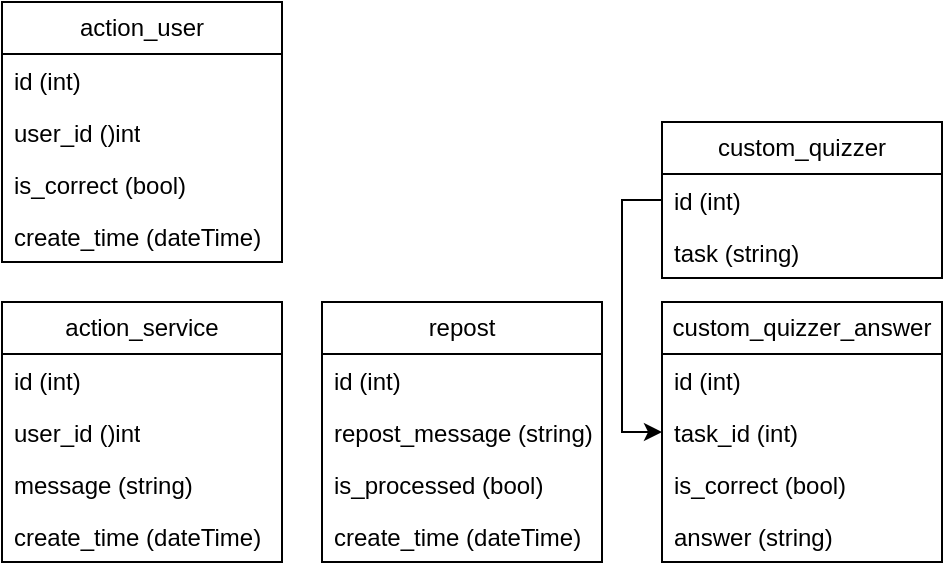 <mxfile version="21.2.9" type="device">
  <diagram name="Страница 1" id="CsEbnNUmv8aaN15BB28U">
    <mxGraphModel dx="1302" dy="691" grid="1" gridSize="10" guides="1" tooltips="1" connect="1" arrows="1" fold="1" page="1" pageScale="1" pageWidth="827" pageHeight="1169" math="0" shadow="0">
      <root>
        <mxCell id="0" />
        <mxCell id="1" parent="0" />
        <mxCell id="izmfi6VEvcqt_NlKXLVK-2" value="action_user" style="swimlane;fontStyle=0;childLayout=stackLayout;horizontal=1;startSize=26;fillColor=none;horizontalStack=0;resizeParent=1;resizeParentMax=0;resizeLast=0;collapsible=1;marginBottom=0;whiteSpace=wrap;html=1;" vertex="1" parent="1">
          <mxGeometry x="50" y="90" width="140" height="130" as="geometry" />
        </mxCell>
        <mxCell id="izmfi6VEvcqt_NlKXLVK-3" value="id (int)" style="text;strokeColor=none;fillColor=none;align=left;verticalAlign=top;spacingLeft=4;spacingRight=4;overflow=hidden;rotatable=0;points=[[0,0.5],[1,0.5]];portConstraint=eastwest;whiteSpace=wrap;html=1;" vertex="1" parent="izmfi6VEvcqt_NlKXLVK-2">
          <mxGeometry y="26" width="140" height="26" as="geometry" />
        </mxCell>
        <mxCell id="izmfi6VEvcqt_NlKXLVK-4" value="user_id ()int" style="text;strokeColor=none;fillColor=none;align=left;verticalAlign=top;spacingLeft=4;spacingRight=4;overflow=hidden;rotatable=0;points=[[0,0.5],[1,0.5]];portConstraint=eastwest;whiteSpace=wrap;html=1;" vertex="1" parent="izmfi6VEvcqt_NlKXLVK-2">
          <mxGeometry y="52" width="140" height="26" as="geometry" />
        </mxCell>
        <mxCell id="izmfi6VEvcqt_NlKXLVK-6" value="is_correct (bool)" style="text;strokeColor=none;fillColor=none;align=left;verticalAlign=top;spacingLeft=4;spacingRight=4;overflow=hidden;rotatable=0;points=[[0,0.5],[1,0.5]];portConstraint=eastwest;whiteSpace=wrap;html=1;" vertex="1" parent="izmfi6VEvcqt_NlKXLVK-2">
          <mxGeometry y="78" width="140" height="26" as="geometry" />
        </mxCell>
        <mxCell id="izmfi6VEvcqt_NlKXLVK-5" value="create_time (dateTime)" style="text;strokeColor=none;fillColor=none;align=left;verticalAlign=top;spacingLeft=4;spacingRight=4;overflow=hidden;rotatable=0;points=[[0,0.5],[1,0.5]];portConstraint=eastwest;whiteSpace=wrap;html=1;" vertex="1" parent="izmfi6VEvcqt_NlKXLVK-2">
          <mxGeometry y="104" width="140" height="26" as="geometry" />
        </mxCell>
        <mxCell id="izmfi6VEvcqt_NlKXLVK-7" value="action_service" style="swimlane;fontStyle=0;childLayout=stackLayout;horizontal=1;startSize=26;fillColor=none;horizontalStack=0;resizeParent=1;resizeParentMax=0;resizeLast=0;collapsible=1;marginBottom=0;whiteSpace=wrap;html=1;" vertex="1" parent="1">
          <mxGeometry x="50" y="240" width="140" height="130" as="geometry" />
        </mxCell>
        <mxCell id="izmfi6VEvcqt_NlKXLVK-8" value="id (int)" style="text;strokeColor=none;fillColor=none;align=left;verticalAlign=top;spacingLeft=4;spacingRight=4;overflow=hidden;rotatable=0;points=[[0,0.5],[1,0.5]];portConstraint=eastwest;whiteSpace=wrap;html=1;" vertex="1" parent="izmfi6VEvcqt_NlKXLVK-7">
          <mxGeometry y="26" width="140" height="26" as="geometry" />
        </mxCell>
        <mxCell id="izmfi6VEvcqt_NlKXLVK-9" value="user_id ()int" style="text;strokeColor=none;fillColor=none;align=left;verticalAlign=top;spacingLeft=4;spacingRight=4;overflow=hidden;rotatable=0;points=[[0,0.5],[1,0.5]];portConstraint=eastwest;whiteSpace=wrap;html=1;" vertex="1" parent="izmfi6VEvcqt_NlKXLVK-7">
          <mxGeometry y="52" width="140" height="26" as="geometry" />
        </mxCell>
        <mxCell id="izmfi6VEvcqt_NlKXLVK-10" value="message (string)" style="text;strokeColor=none;fillColor=none;align=left;verticalAlign=top;spacingLeft=4;spacingRight=4;overflow=hidden;rotatable=0;points=[[0,0.5],[1,0.5]];portConstraint=eastwest;whiteSpace=wrap;html=1;" vertex="1" parent="izmfi6VEvcqt_NlKXLVK-7">
          <mxGeometry y="78" width="140" height="26" as="geometry" />
        </mxCell>
        <mxCell id="izmfi6VEvcqt_NlKXLVK-11" value="create_time (dateTime)" style="text;strokeColor=none;fillColor=none;align=left;verticalAlign=top;spacingLeft=4;spacingRight=4;overflow=hidden;rotatable=0;points=[[0,0.5],[1,0.5]];portConstraint=eastwest;whiteSpace=wrap;html=1;" vertex="1" parent="izmfi6VEvcqt_NlKXLVK-7">
          <mxGeometry y="104" width="140" height="26" as="geometry" />
        </mxCell>
        <mxCell id="izmfi6VEvcqt_NlKXLVK-12" value="custom_quizzer" style="swimlane;fontStyle=0;childLayout=stackLayout;horizontal=1;startSize=26;fillColor=none;horizontalStack=0;resizeParent=1;resizeParentMax=0;resizeLast=0;collapsible=1;marginBottom=0;whiteSpace=wrap;html=1;" vertex="1" parent="1">
          <mxGeometry x="380" y="150" width="140" height="78" as="geometry" />
        </mxCell>
        <mxCell id="izmfi6VEvcqt_NlKXLVK-13" value="id (int)" style="text;strokeColor=none;fillColor=none;align=left;verticalAlign=top;spacingLeft=4;spacingRight=4;overflow=hidden;rotatable=0;points=[[0,0.5],[1,0.5]];portConstraint=eastwest;whiteSpace=wrap;html=1;" vertex="1" parent="izmfi6VEvcqt_NlKXLVK-12">
          <mxGeometry y="26" width="140" height="26" as="geometry" />
        </mxCell>
        <mxCell id="izmfi6VEvcqt_NlKXLVK-15" value="task (string)" style="text;strokeColor=none;fillColor=none;align=left;verticalAlign=top;spacingLeft=4;spacingRight=4;overflow=hidden;rotatable=0;points=[[0,0.5],[1,0.5]];portConstraint=eastwest;whiteSpace=wrap;html=1;" vertex="1" parent="izmfi6VEvcqt_NlKXLVK-12">
          <mxGeometry y="52" width="140" height="26" as="geometry" />
        </mxCell>
        <mxCell id="izmfi6VEvcqt_NlKXLVK-17" value="custom_quizzer_answer" style="swimlane;fontStyle=0;childLayout=stackLayout;horizontal=1;startSize=26;fillColor=none;horizontalStack=0;resizeParent=1;resizeParentMax=0;resizeLast=0;collapsible=1;marginBottom=0;whiteSpace=wrap;html=1;" vertex="1" parent="1">
          <mxGeometry x="380" y="240" width="140" height="130" as="geometry" />
        </mxCell>
        <mxCell id="izmfi6VEvcqt_NlKXLVK-18" value="id (int)" style="text;strokeColor=none;fillColor=none;align=left;verticalAlign=top;spacingLeft=4;spacingRight=4;overflow=hidden;rotatable=0;points=[[0,0.5],[1,0.5]];portConstraint=eastwest;whiteSpace=wrap;html=1;" vertex="1" parent="izmfi6VEvcqt_NlKXLVK-17">
          <mxGeometry y="26" width="140" height="26" as="geometry" />
        </mxCell>
        <mxCell id="izmfi6VEvcqt_NlKXLVK-20" value="task_id (int)" style="text;strokeColor=none;fillColor=none;align=left;verticalAlign=top;spacingLeft=4;spacingRight=4;overflow=hidden;rotatable=0;points=[[0,0.5],[1,0.5]];portConstraint=eastwest;whiteSpace=wrap;html=1;" vertex="1" parent="izmfi6VEvcqt_NlKXLVK-17">
          <mxGeometry y="52" width="140" height="26" as="geometry" />
        </mxCell>
        <mxCell id="izmfi6VEvcqt_NlKXLVK-21" value="is_correct (bool)" style="text;strokeColor=none;fillColor=none;align=left;verticalAlign=top;spacingLeft=4;spacingRight=4;overflow=hidden;rotatable=0;points=[[0,0.5],[1,0.5]];portConstraint=eastwest;whiteSpace=wrap;html=1;" vertex="1" parent="izmfi6VEvcqt_NlKXLVK-17">
          <mxGeometry y="78" width="140" height="26" as="geometry" />
        </mxCell>
        <mxCell id="izmfi6VEvcqt_NlKXLVK-19" value="answer (string)" style="text;strokeColor=none;fillColor=none;align=left;verticalAlign=top;spacingLeft=4;spacingRight=4;overflow=hidden;rotatable=0;points=[[0,0.5],[1,0.5]];portConstraint=eastwest;whiteSpace=wrap;html=1;" vertex="1" parent="izmfi6VEvcqt_NlKXLVK-17">
          <mxGeometry y="104" width="140" height="26" as="geometry" />
        </mxCell>
        <mxCell id="izmfi6VEvcqt_NlKXLVK-23" value="repost" style="swimlane;fontStyle=0;childLayout=stackLayout;horizontal=1;startSize=26;fillColor=none;horizontalStack=0;resizeParent=1;resizeParentMax=0;resizeLast=0;collapsible=1;marginBottom=0;whiteSpace=wrap;html=1;" vertex="1" parent="1">
          <mxGeometry x="210" y="240" width="140" height="130" as="geometry" />
        </mxCell>
        <mxCell id="izmfi6VEvcqt_NlKXLVK-24" value="id (int)" style="text;strokeColor=none;fillColor=none;align=left;verticalAlign=top;spacingLeft=4;spacingRight=4;overflow=hidden;rotatable=0;points=[[0,0.5],[1,0.5]];portConstraint=eastwest;whiteSpace=wrap;html=1;" vertex="1" parent="izmfi6VEvcqt_NlKXLVK-23">
          <mxGeometry y="26" width="140" height="26" as="geometry" />
        </mxCell>
        <mxCell id="izmfi6VEvcqt_NlKXLVK-25" value="repost_message (string)" style="text;strokeColor=none;fillColor=none;align=left;verticalAlign=top;spacingLeft=4;spacingRight=4;overflow=hidden;rotatable=0;points=[[0,0.5],[1,0.5]];portConstraint=eastwest;whiteSpace=wrap;html=1;" vertex="1" parent="izmfi6VEvcqt_NlKXLVK-23">
          <mxGeometry y="52" width="140" height="26" as="geometry" />
        </mxCell>
        <mxCell id="izmfi6VEvcqt_NlKXLVK-26" value="is_processed (bool)" style="text;strokeColor=none;fillColor=none;align=left;verticalAlign=top;spacingLeft=4;spacingRight=4;overflow=hidden;rotatable=0;points=[[0,0.5],[1,0.5]];portConstraint=eastwest;whiteSpace=wrap;html=1;" vertex="1" parent="izmfi6VEvcqt_NlKXLVK-23">
          <mxGeometry y="78" width="140" height="26" as="geometry" />
        </mxCell>
        <mxCell id="izmfi6VEvcqt_NlKXLVK-27" value="create_time (dateTime)" style="text;strokeColor=none;fillColor=none;align=left;verticalAlign=top;spacingLeft=4;spacingRight=4;overflow=hidden;rotatable=0;points=[[0,0.5],[1,0.5]];portConstraint=eastwest;whiteSpace=wrap;html=1;" vertex="1" parent="izmfi6VEvcqt_NlKXLVK-23">
          <mxGeometry y="104" width="140" height="26" as="geometry" />
        </mxCell>
        <mxCell id="izmfi6VEvcqt_NlKXLVK-29" style="edgeStyle=orthogonalEdgeStyle;rounded=0;orthogonalLoop=1;jettySize=auto;html=1;" edge="1" parent="1" source="izmfi6VEvcqt_NlKXLVK-13">
          <mxGeometry relative="1" as="geometry">
            <mxPoint x="380" y="305" as="targetPoint" />
            <Array as="points">
              <mxPoint x="360" y="189" />
              <mxPoint x="360" y="305" />
            </Array>
          </mxGeometry>
        </mxCell>
      </root>
    </mxGraphModel>
  </diagram>
</mxfile>
